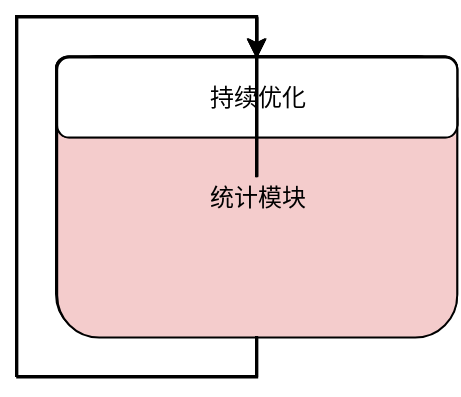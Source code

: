 <mxfile>
  <diagram name="Vibration Lubrication Detection Process">
    <mxGraphModel dx="928" dy="440" grid="1" gridSize="10" guides="1" tooltips="1" arrows="1" fold="1" page="1" pageScale="1" pageWidth="827" pageHeight="1169" math="0" shadow="0">
      <root>
        <mxCell id="0" />
        <mxCell id="1" parent="0" />
        <mxCell id="2" value="预处理模块" style="rounded=1;whiteSpace=wrap;html=1;fillColor=#F4CCCC;" vertex="1" connectable="0" parent="1">
          <mxGeometry x="0" y="0" width="200" height="140" as="geometry" />
        </mxCell>
        <mxCell id="3" value="获取原始数据" style="rounded=1;whiteSpace=wrap;html=1;fillColor=#FFFFFF;" vertex="1" connectable="0" parent="1">
          <mxGeometry x="0" y="0.2" width="200" height="40" as="geometry" />
        </mxCell>
        <mxCell id="4" value="提取具有代表性特征值" style="rounded=1;whiteSpace=wrap;html=1;fillColor=#FFFFFF;" vertex="1" connectable="0" parent="1">
          <mxGeometry x="0" y="0.4" width="200" height="40" as="geometry" />
        </mxCell>
        <mxCell id="5" value="将特征值存到数据库" style="rounded=1;whiteSpace=wrap;html=1;fillColor=#FFFFFF;" vertex="1" connectable="0" parent="1">
          <mxGeometry x="0" y="0.6" width="200" height="40" as="geometry" />
        </mxCell>
        <mxCell id="6" value="获取最近一段时间特征值" style="rounded=1;whiteSpace=wrap;html=1;fillColor=#FFFFFF;" vertex="1" connectable="0" parent="1">
          <mxGeometry x="0" y="0.8" width="200" height="40" as="geometry" />
        </mxCell>
        <mxCell id="7" value="诊断模块" style="rounded=1;whiteSpace=wrap;html=1;fillColor=#F4CCCC;" vertex="1" connectable="0" parent="1">
          <mxGeometry x="0.6" y="0" width="200" height="140" as="geometry" />
        </mxCell>
        <mxCell id="8" value="根据输入的特征值进行评估" style="rounded=1;whiteSpace=wrap;html=1;fillColor=#FFFFFF;" vertex="1" connectable="0" parent="1">
          <mxGeometry x="0.6" y="0.2" width="200" height="40" as="geometry" />
        </mxCell>
        <mxCell id="9" value="根据结果决定是否发出加油指令" style="rounded=1;whiteSpace=wrap;html=1;fillColor=#FFFFFF;" vertex="1" connectable="0" parent="1">
          <mxGeometry x="0.6" y="0.4" width="200" height="40" as="geometry" />
        </mxCell>
        <mxCell id="10" value="评估加油效果" style="rounded=1;whiteSpace=wrap;html=1;fillColor=#FFFFFF;" vertex="1" connectable="0" parent="1">
          <mxGeometry x="0.6" y="0.6" width="200" height="40" as="geometry" />
        </mxCell>
        <mxCell id="11" value="统计模块" style="rounded=1;whiteSpace=wrap;html=1;fillColor=#F4CCCC;" vertex="1" connectable="0" parent="1">
          <mxGeometry x="0.6" y="0.8" width="200" height="140" as="geometry" />
        </mxCell>
        <mxCell id="12" value="定期统计设备数据" style="rounded=1;whiteSpace=wrap;html=1;fillColor=#FFFFFF;" vertex="1" connectable="0" parent="1">
          <mxGeometry x="0.6" y="0.6" width="200" height="40" as="geometry" />
        </mxCell>
        <mxCell id="13" value="持续优化" style="rounded=1;whiteSpace=wrap;html=1;fillColor=#FFFFFF;" vertex="1" connectable="0" parent="1">
          <mxGeometry x="0.6" y="0.8" width="200" height="40" as="geometry" />
        </mxCell>
        <mxCell id="14" style="edgeStyle=orthogonalEdgeStyle;rounded=0;orthogonalLoop=1;jettySize=auto;html=1;exitX=0.5;exitY=1;exitDx=0;exitDy=0" edge="1" parent="1" source="2" target="3">
          <mxGeometry relative="1" as="geometry" />
        </mxCell>
        <mxCell id="15" style="edgeStyle=orthogonalEdgeStyle;rounded=0;orthogonalLoop=1;jettySize=auto;html=1;exitX=0.5;exitY=1;exitDx=0;exitDy=0" edge="1" parent="1" source="3" target="4">
          <mxGeometry relative="1" as="geometry" />
        </mxCell>
        <mxCell id="16" style="edgeStyle=orthogonalEdgeStyle;rounded=0;orthogonalLoop=1;jettySize=auto;html=1;exitX=0.5;exitY=1;exitDx=0;exitDy=0" edge="1" parent="1" source="4" target="5">
          <mxGeometry relative="1" as="geometry" />
        </mxCell>
        <mxCell id="17" style="edgeStyle=orthogonalEdgeStyle;rounded=0;orthogonalLoop=1;jettySize=auto;html=1;exitX=0.5;exitY=1;exitDx=0;exitDy=0" edge="1" parent="1" source="5" target="6">
          <mxGeometry relative="1" as="geometry" />
        </mxCell>
        <mxCell id="18" style="edgeStyle=orthogonalEdgeStyle;rounded=0;orthogonalLoop=1;jettySize=auto;html=1;exitX=0.5;exitY=1;exitDx=0;exitDy=0" edge="1" parent="1" source="7" target="8">
          <mxGeometry relative="1" as="geometry" />
        </mxCell>
        <mxCell id="19" style="edgeStyle=orthogonalEdgeStyle;rounded=0;orthogonalLoop=1;jettySize=auto;html=1;exitX=0.5;exitY=1;exitDx=0;exitDy=0" edge="1" parent="1" source="8" target="9">
          <mxGeometry relative="1" as="geometry" />
        </mxCell>
        <mxCell id="20" style="edgeStyle=orthogonalEdgeStyle;rounded=0;orthogonalLoop=1;jettySize=auto;html=1;exitX=0.5;exitY=1;exitDx=0;exitDy=0" edge="1" parent="1" source="9" target="10">
          <mxGeometry relative="1" as="geometry" />
        </mxCell>
        <mxCell id="21" style="edgeStyle=orthogonalEdgeStyle;rounded=0;orthogonalLoop=1;jettySize=auto;html=1;exitX=0.5;exitY=1;exitDx=0;exitDy=0" edge="1" parent="1" source="11" target="12">
          <mxGeometry relative="1" as="geometry" />
        </mxCell>
        <mxCell id="22" style="edgeStyle=orthogonalEdgeStyle;rounded=0;orthogonalLoop=1;jettySize=auto;html=1;exitX=0.5;exitY=1;exitDx=0;exitDy=0" edge="1" parent="1" source="12" target="13">
          <mxGeometry relative="1" as="geometry" />
        </mxCell>
      </root>
    </mxGraphModel>
  </diagram>
</mxfile>
